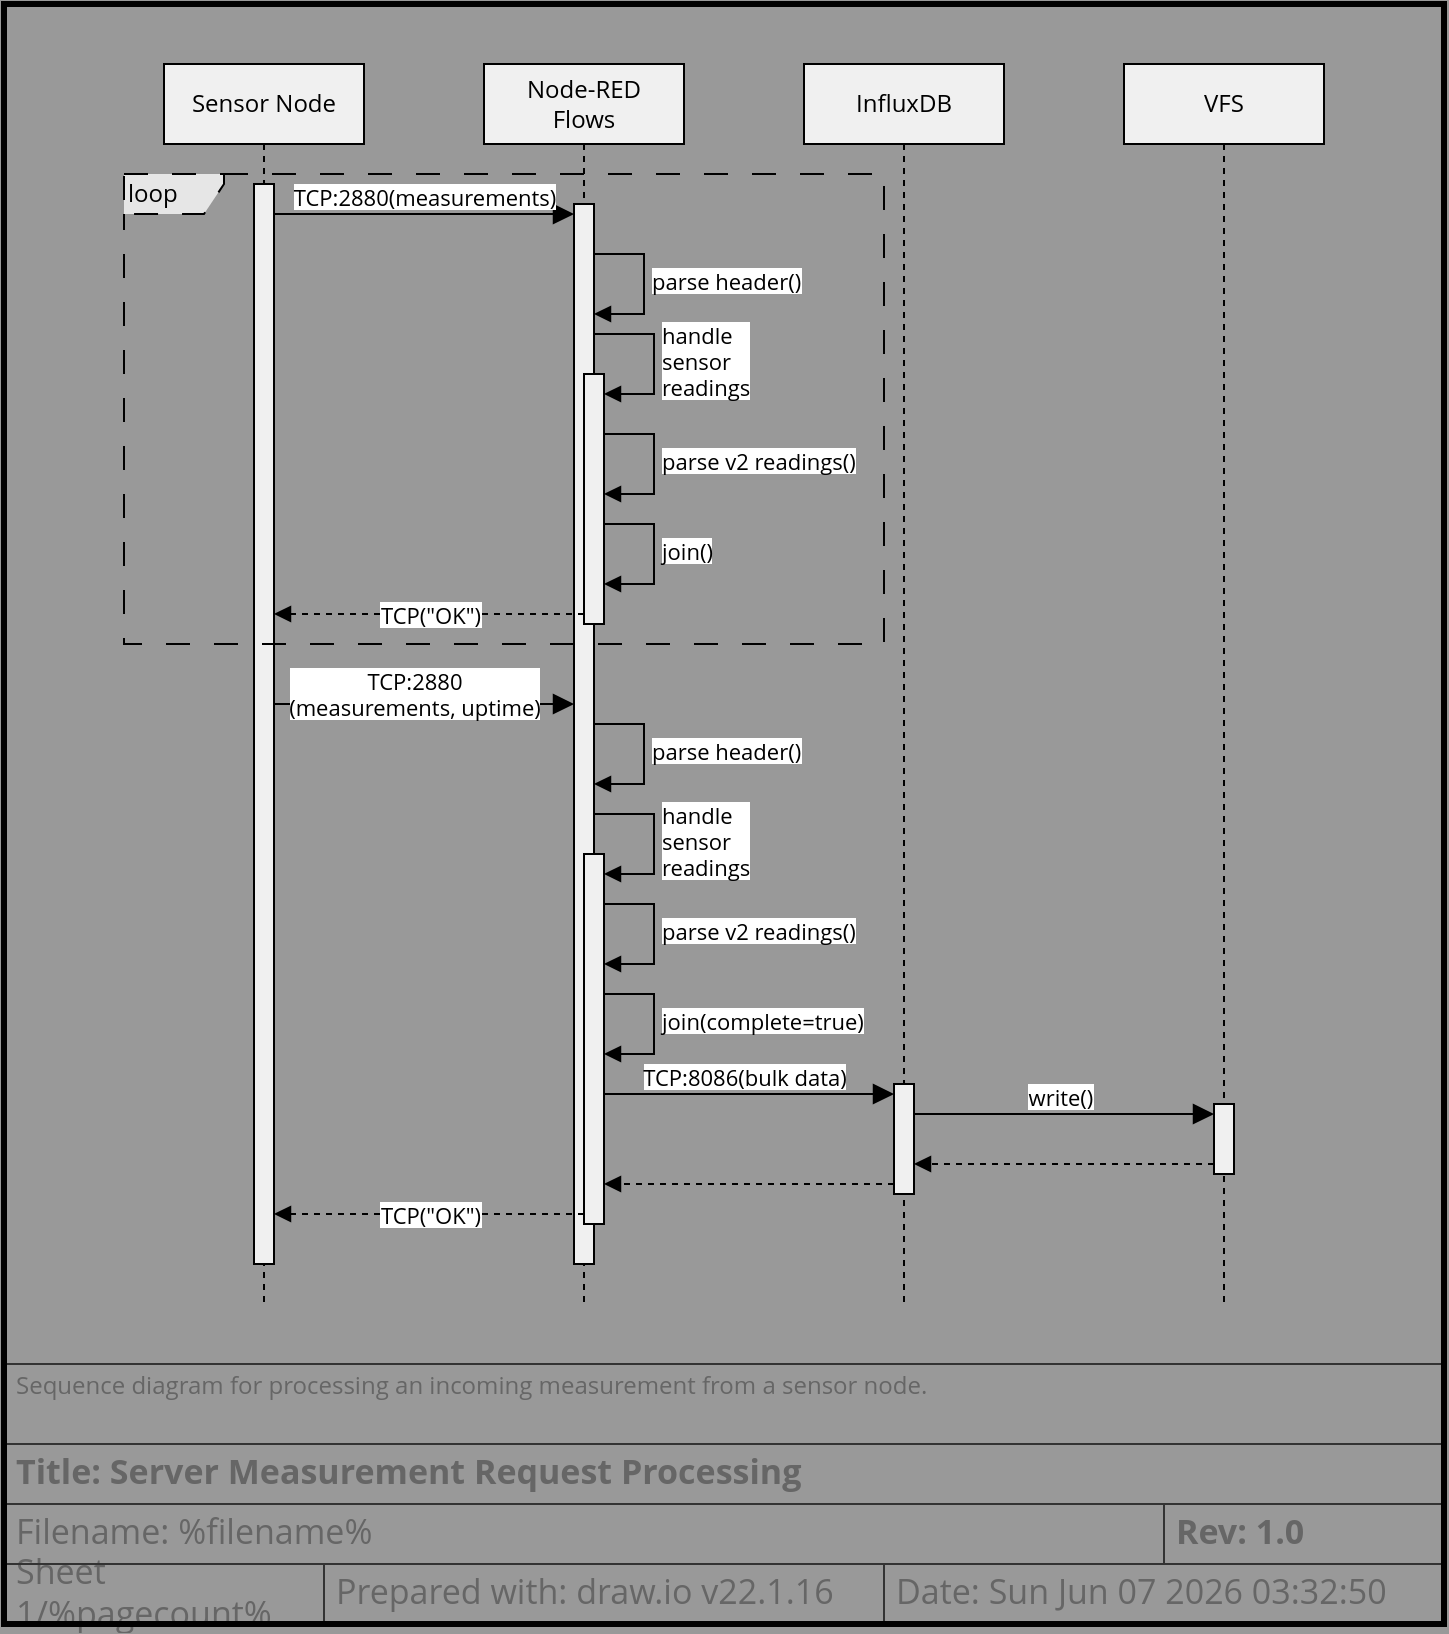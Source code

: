 <mxfile version="22.1.16" type="device">
  <diagram name="Server Measurement Request Processing" id="fo18u6Ch1KVScq3Fo-Wy">
    <mxGraphModel dx="823" dy="1325" grid="1" gridSize="10" guides="1" tooltips="1" connect="1" arrows="1" fold="1" page="1" pageScale="1" pageWidth="800" pageHeight="350" background="#999999" math="0" shadow="0">
      <root>
        <object label="" description="Sequence diagram for processing an incoming measurement from a sensor node." rev="1.0" id="0">
          <mxCell />
        </object>
        <object label="Title Block" id="1">
          <mxCell style="locked=1;" parent="0" />
        </object>
        <mxCell id="h7L3MlKvrl_dhOmhB3lf-10" value="Prepared with: draw.io v22.1.16" style="strokeWidth=1;shadow=0;dashed=0;align=center;html=1;shape=mxgraph.mockup.text.textBox;fontColor=#666666;align=left;fontSize=17;spacingLeft=4;spacingTop=-3;whiteSpace=wrap;strokeColor=#333333;mainText=;fillColor=none;fontFamily=Open Sans;movable=1;resizable=1;rotatable=1;deletable=1;editable=1;locked=0;connectable=1;" parent="1" vertex="1">
          <mxGeometry x="220" y="300" width="280" height="30" as="geometry" />
        </mxCell>
        <object label="&lt;div align=&quot;left&quot;&gt;Sheet %pagenumber%/%pagecount%&lt;/div&gt;" placeholders="1" id="h7L3MlKvrl_dhOmhB3lf-12">
          <mxCell style="strokeWidth=1;shadow=0;dashed=0;align=left;html=1;shape=mxgraph.mockup.text.textBox;fontColor=#666666;align=left;fontSize=17;spacingLeft=4;spacingTop=-3;whiteSpace=wrap;strokeColor=#333333;mainText=;fillColor=none;fontFamily=Open Sans;movable=1;resizable=1;rotatable=1;deletable=1;editable=1;locked=0;connectable=1;" parent="1" vertex="1">
            <mxGeometry x="60" y="300" width="160" height="30" as="geometry" />
          </mxCell>
        </object>
        <object label="Date: &lt;font style=&quot;font-size: 17px;&quot;&gt;%date{ddd mmm dd yyyy HH:MM:ss}%&lt;/font&gt;" placeholders="1" id="h7L3MlKvrl_dhOmhB3lf-13">
          <mxCell style="strokeWidth=1;shadow=0;dashed=0;align=center;html=1;shape=mxgraph.mockup.text.textBox;fontColor=#666666;align=left;fontSize=17;spacingLeft=4;spacingTop=-3;whiteSpace=wrap;strokeColor=#333333;mainText=;fillColor=none;fontFamily=Open Sans;movable=1;resizable=1;rotatable=1;deletable=1;editable=1;locked=0;connectable=1;" parent="1" vertex="1">
            <mxGeometry x="500" y="300" width="280" height="30" as="geometry" />
          </mxCell>
        </object>
        <object label="&lt;b&gt;Title: %page%&lt;/b&gt;" placeholders="1" id="h7L3MlKvrl_dhOmhB3lf-14">
          <mxCell style="strokeWidth=1;shadow=0;dashed=0;align=center;html=1;shape=mxgraph.mockup.text.textBox;fontColor=#666666;align=left;fontSize=17;spacingLeft=4;spacingTop=-3;whiteSpace=wrap;strokeColor=#333333;mainText=;fillColor=none;fontFamily=Open Sans;movable=1;resizable=1;rotatable=1;deletable=1;editable=1;locked=0;connectable=1;" parent="1" vertex="1">
            <mxGeometry x="60" y="240" width="720" height="30" as="geometry" />
          </mxCell>
        </object>
        <object label="Filename: %filename%" placeholders="1" id="h7L3MlKvrl_dhOmhB3lf-15">
          <mxCell style="strokeWidth=1;shadow=0;dashed=0;align=center;html=1;shape=mxgraph.mockup.text.textBox;fontColor=#666666;align=left;fontSize=17;spacingLeft=4;spacingTop=-3;whiteSpace=wrap;strokeColor=#333333;mainText=;fillColor=none;fontFamily=Open Sans;movable=1;resizable=1;rotatable=1;deletable=1;editable=1;locked=0;connectable=1;" parent="1" vertex="1">
            <mxGeometry x="60" y="270" width="580" height="30" as="geometry" />
          </mxCell>
        </object>
        <object label="&lt;div align=&quot;left&quot;&gt;%description%&lt;/div&gt;" placeholders="1" id="h7L3MlKvrl_dhOmhB3lf-16">
          <mxCell style="strokeWidth=1;shadow=0;dashed=0;html=1;shape=mxgraph.mockup.text.textBox;fontColor=#666666;align=left;verticalAlign=top;fontSize=12;spacingLeft=4;spacingTop=-3;whiteSpace=wrap;strokeColor=#333333;mainText=;fillColor=none;fontFamily=Open Sans;movable=1;resizable=1;rotatable=1;deletable=1;editable=1;locked=0;connectable=1;" parent="1" vertex="1">
            <mxGeometry x="60" y="200" width="720" height="40" as="geometry" />
          </mxCell>
        </object>
        <object label="&lt;b&gt;Rev: %rev%&lt;br&gt;&lt;/b&gt;" placeholders="1" id="EyKvBmyPNv_MzgSUc5b6-1">
          <mxCell style="strokeWidth=1;shadow=0;dashed=0;align=center;html=1;shape=mxgraph.mockup.text.textBox;fontColor=#666666;align=left;fontSize=17;spacingLeft=4;spacingTop=-3;whiteSpace=wrap;strokeColor=#333333;mainText=;fillColor=none;fontFamily=Open Sans;movable=1;resizable=1;rotatable=1;deletable=1;editable=1;locked=0;connectable=1;" parent="1" vertex="1">
            <mxGeometry x="640" y="270" width="140" height="30" as="geometry" />
          </mxCell>
        </object>
        <object label="Drawing Frame" id="2jkEU8j2_UPUL1MGRyPS-1">
          <mxCell style="locked=1;" parent="0" />
        </object>
        <mxCell id="2jkEU8j2_UPUL1MGRyPS-2" value="" style="rounded=0;whiteSpace=wrap;html=1;fillColor=none;strokeWidth=3;movable=1;resizable=1;rotatable=1;deletable=1;editable=1;locked=0;connectable=1;" parent="2jkEU8j2_UPUL1MGRyPS-1" vertex="1">
          <mxGeometry x="60" y="-480" width="720" height="810" as="geometry" />
        </mxCell>
        <object label="Document" id="NbdiYjX3MhI7OpqD2NvG-1">
          <mxCell parent="0" />
        </object>
        <mxCell id="7Aj4RmTkRRsbpIWRG7jr-9" value="join()" style="html=1;align=left;spacingLeft=2;endArrow=block;rounded=0;edgeStyle=orthogonalEdgeStyle;curved=0;rounded=0;fontFamily=Open Sans;" parent="NbdiYjX3MhI7OpqD2NvG-1" edge="1">
          <mxGeometry relative="1" as="geometry">
            <mxPoint x="355" y="-220" as="sourcePoint" />
            <Array as="points">
              <mxPoint x="385" y="-190" />
            </Array>
            <mxPoint x="360" y="-190" as="targetPoint" />
          </mxGeometry>
        </mxCell>
        <mxCell id="7Aj4RmTkRRsbpIWRG7jr-8" value="parse v2 readings()" style="html=1;align=left;spacingLeft=2;endArrow=block;rounded=0;edgeStyle=orthogonalEdgeStyle;curved=0;rounded=0;fontFamily=Open Sans;" parent="NbdiYjX3MhI7OpqD2NvG-1" edge="1">
          <mxGeometry relative="1" as="geometry">
            <mxPoint x="355" y="-265" as="sourcePoint" />
            <Array as="points">
              <mxPoint x="385" y="-235" />
            </Array>
            <mxPoint x="360" y="-235" as="targetPoint" />
          </mxGeometry>
        </mxCell>
        <mxCell id="7Aj4RmTkRRsbpIWRG7jr-5" value="parse header()" style="html=1;align=left;spacingLeft=2;endArrow=block;rounded=0;edgeStyle=orthogonalEdgeStyle;curved=0;rounded=0;fontFamily=Open Sans;" parent="NbdiYjX3MhI7OpqD2NvG-1" edge="1">
          <mxGeometry relative="1" as="geometry">
            <mxPoint x="350" y="-355" as="sourcePoint" />
            <Array as="points">
              <mxPoint x="380" y="-325" />
            </Array>
            <mxPoint x="355" y="-325" as="targetPoint" />
          </mxGeometry>
        </mxCell>
        <mxCell id="Iwt6Ft-PqrTWGJXxDrMG-19" value="Sensor Node" style="shape=umlLifeline;perimeter=lifelinePerimeter;whiteSpace=wrap;html=1;container=1;dropTarget=0;collapsible=0;recursiveResize=0;outlineConnect=0;portConstraint=eastwest;newEdgeStyle={&quot;curved&quot;:0,&quot;rounded&quot;:0};fontFamily=Open Sans;fillColor=#F0F0F0;" parent="NbdiYjX3MhI7OpqD2NvG-1" vertex="1">
          <mxGeometry x="140" y="-450" width="100" height="620" as="geometry" />
        </mxCell>
        <mxCell id="7Aj4RmTkRRsbpIWRG7jr-2" value="" style="html=1;points=[[0,0,0,0,5],[0,1,0,0,-5],[1,0,0,0,5],[1,1,0,0,-5]];perimeter=orthogonalPerimeter;outlineConnect=0;targetShapes=umlLifeline;portConstraint=eastwest;newEdgeStyle={&quot;curved&quot;:0,&quot;rounded&quot;:0};fontFamily=Open Sans;fillColor=#F0F0F0;" parent="Iwt6Ft-PqrTWGJXxDrMG-19" vertex="1">
          <mxGeometry x="45" y="60" width="10" height="540" as="geometry" />
        </mxCell>
        <mxCell id="Iwt6Ft-PqrTWGJXxDrMG-20" value="Node-RED&lt;br&gt;Flows" style="shape=umlLifeline;perimeter=lifelinePerimeter;whiteSpace=wrap;html=1;container=1;dropTarget=0;collapsible=0;recursiveResize=0;outlineConnect=0;portConstraint=eastwest;newEdgeStyle={&quot;curved&quot;:0,&quot;rounded&quot;:0};fontFamily=Open Sans;fillColor=#F0F0F0;" parent="NbdiYjX3MhI7OpqD2NvG-1" vertex="1">
          <mxGeometry x="300" y="-450" width="100" height="620" as="geometry" />
        </mxCell>
        <mxCell id="7Aj4RmTkRRsbpIWRG7jr-16" value="parse header()" style="html=1;align=left;spacingLeft=2;endArrow=block;rounded=0;edgeStyle=orthogonalEdgeStyle;curved=0;rounded=0;fontFamily=Open Sans;" parent="Iwt6Ft-PqrTWGJXxDrMG-20" edge="1">
          <mxGeometry relative="1" as="geometry">
            <mxPoint x="50" y="330" as="sourcePoint" />
            <Array as="points">
              <mxPoint x="80" y="360" />
            </Array>
            <mxPoint x="55" y="360" as="targetPoint" />
          </mxGeometry>
        </mxCell>
        <mxCell id="7Aj4RmTkRRsbpIWRG7jr-3" value="" style="html=1;points=[[0,0,0,0,5],[0,1,0,0,-5],[1,0,0,0,5],[1,1,0,0,-5]];perimeter=orthogonalPerimeter;outlineConnect=0;targetShapes=umlLifeline;portConstraint=eastwest;newEdgeStyle={&quot;curved&quot;:0,&quot;rounded&quot;:0};fontFamily=Open Sans;fillColor=#F0F0F0;" parent="Iwt6Ft-PqrTWGJXxDrMG-20" vertex="1">
          <mxGeometry x="45" y="70" width="10" height="530" as="geometry" />
        </mxCell>
        <mxCell id="7Aj4RmTkRRsbpIWRG7jr-6" value="" style="html=1;points=[[0,0,0,0,5],[0,1,0,0,-5],[1,0,0,0,5],[1,1,0,0,-5]];perimeter=orthogonalPerimeter;outlineConnect=0;targetShapes=umlLifeline;portConstraint=eastwest;newEdgeStyle={&quot;curved&quot;:0,&quot;rounded&quot;:0};fillColor=#F0F0F0;fontFamily=Open Sans;" parent="Iwt6Ft-PqrTWGJXxDrMG-20" vertex="1">
          <mxGeometry x="50" y="155" width="10" height="125" as="geometry" />
        </mxCell>
        <mxCell id="7Aj4RmTkRRsbpIWRG7jr-7" value="handle&lt;br&gt;sensor&lt;br&gt;readings" style="html=1;align=left;spacingLeft=2;endArrow=block;rounded=0;edgeStyle=orthogonalEdgeStyle;curved=0;rounded=0;fontFamily=Open Sans;" parent="Iwt6Ft-PqrTWGJXxDrMG-20" target="7Aj4RmTkRRsbpIWRG7jr-6" edge="1">
          <mxGeometry x="0.012" relative="1" as="geometry">
            <mxPoint x="55" y="135" as="sourcePoint" />
            <Array as="points">
              <mxPoint x="85" y="135" />
              <mxPoint x="85" y="165" />
            </Array>
            <mxPoint as="offset" />
          </mxGeometry>
        </mxCell>
        <mxCell id="7Aj4RmTkRRsbpIWRG7jr-14" value="join(complete=true)" style="html=1;align=left;spacingLeft=2;endArrow=block;rounded=0;edgeStyle=orthogonalEdgeStyle;curved=0;rounded=0;fontFamily=Open Sans;" parent="Iwt6Ft-PqrTWGJXxDrMG-20" edge="1">
          <mxGeometry relative="1" as="geometry">
            <mxPoint x="55" y="465" as="sourcePoint" />
            <Array as="points">
              <mxPoint x="85" y="495" />
            </Array>
            <mxPoint x="60" y="495" as="targetPoint" />
          </mxGeometry>
        </mxCell>
        <mxCell id="7Aj4RmTkRRsbpIWRG7jr-15" value="parse v2 readings()" style="html=1;align=left;spacingLeft=2;endArrow=block;rounded=0;edgeStyle=orthogonalEdgeStyle;curved=0;rounded=0;fontFamily=Open Sans;" parent="Iwt6Ft-PqrTWGJXxDrMG-20" edge="1">
          <mxGeometry relative="1" as="geometry">
            <mxPoint x="55" y="420" as="sourcePoint" />
            <Array as="points">
              <mxPoint x="85" y="450" />
            </Array>
            <mxPoint x="60" y="450" as="targetPoint" />
          </mxGeometry>
        </mxCell>
        <mxCell id="7Aj4RmTkRRsbpIWRG7jr-17" value="" style="html=1;points=[[0,0,0,0,5],[0,1,0,0,-5],[1,0,0,0,5],[1,1,0,0,-5]];perimeter=orthogonalPerimeter;outlineConnect=0;targetShapes=umlLifeline;portConstraint=eastwest;newEdgeStyle={&quot;curved&quot;:0,&quot;rounded&quot;:0};fillColor=#F0F0F0;fontFamily=Open Sans;" parent="Iwt6Ft-PqrTWGJXxDrMG-20" vertex="1">
          <mxGeometry x="50" y="395" width="10" height="185" as="geometry" />
        </mxCell>
        <mxCell id="7Aj4RmTkRRsbpIWRG7jr-18" value="handle&lt;br&gt;sensor&lt;br&gt;readings" style="html=1;align=left;spacingLeft=2;endArrow=block;rounded=0;edgeStyle=orthogonalEdgeStyle;curved=0;rounded=0;fontFamily=Open Sans;" parent="Iwt6Ft-PqrTWGJXxDrMG-20" target="7Aj4RmTkRRsbpIWRG7jr-17" edge="1">
          <mxGeometry x="0.012" relative="1" as="geometry">
            <mxPoint x="55" y="375" as="sourcePoint" />
            <Array as="points">
              <mxPoint x="85" y="375" />
              <mxPoint x="85" y="405" />
            </Array>
            <mxPoint as="offset" />
          </mxGeometry>
        </mxCell>
        <mxCell id="Iwt6Ft-PqrTWGJXxDrMG-27" value="TCP:2880(measurements)" style="html=1;verticalAlign=bottom;endArrow=block;endSize=8;curved=0;rounded=0;fontFamily=Open Sans;endFill=1;fontSize=11;entryX=0;entryY=0;entryDx=0;entryDy=5;entryPerimeter=0;" parent="NbdiYjX3MhI7OpqD2NvG-1" source="7Aj4RmTkRRsbpIWRG7jr-2" target="7Aj4RmTkRRsbpIWRG7jr-3" edge="1">
          <mxGeometry width="80" relative="1" as="geometry">
            <mxPoint x="80" y="-365" as="sourcePoint" />
            <mxPoint x="295" y="-365" as="targetPoint" />
            <mxPoint as="offset" />
          </mxGeometry>
        </mxCell>
        <mxCell id="Iwt6Ft-PqrTWGJXxDrMG-33" value="VFS" style="shape=umlLifeline;perimeter=lifelinePerimeter;whiteSpace=wrap;html=1;container=1;dropTarget=0;collapsible=0;recursiveResize=0;outlineConnect=0;portConstraint=eastwest;newEdgeStyle={&quot;curved&quot;:0,&quot;rounded&quot;:0};fontFamily=Open Sans;fillColor=#F0F0F0;" parent="NbdiYjX3MhI7OpqD2NvG-1" vertex="1">
          <mxGeometry x="620" y="-450" width="100" height="620" as="geometry" />
        </mxCell>
        <mxCell id="7Aj4RmTkRRsbpIWRG7jr-21" value="" style="html=1;points=[[0,0,0,0,5],[0,1,0,0,-5],[1,0,0,0,5],[1,1,0,0,-5]];perimeter=orthogonalPerimeter;outlineConnect=0;targetShapes=umlLifeline;portConstraint=eastwest;newEdgeStyle={&quot;curved&quot;:0,&quot;rounded&quot;:0};fontFamily=Open Sans;fillColor=#F0F0F0;" parent="Iwt6Ft-PqrTWGJXxDrMG-33" vertex="1">
          <mxGeometry x="45" y="520" width="10" height="35" as="geometry" />
        </mxCell>
        <mxCell id="X4nFBjzq5EHVSmgv_8_O-9" value="InfluxDB" style="shape=umlLifeline;perimeter=lifelinePerimeter;whiteSpace=wrap;html=1;container=1;dropTarget=0;collapsible=0;recursiveResize=0;outlineConnect=0;portConstraint=eastwest;newEdgeStyle={&quot;curved&quot;:0,&quot;rounded&quot;:0};fontFamily=Open Sans;fillColor=#F0F0F0;" parent="NbdiYjX3MhI7OpqD2NvG-1" vertex="1">
          <mxGeometry x="460" y="-450" width="100" height="620" as="geometry" />
        </mxCell>
        <mxCell id="Iwt6Ft-PqrTWGJXxDrMG-60" value="" style="html=1;points=[[0,0,0,0,5],[0,1,0,0,-5],[1,0,0,0,5],[1,1,0,0,-5]];perimeter=orthogonalPerimeter;outlineConnect=0;targetShapes=umlLifeline;portConstraint=eastwest;newEdgeStyle={&quot;curved&quot;:0,&quot;rounded&quot;:0};fontFamily=Open Sans;fillColor=#F0F0F0;" parent="X4nFBjzq5EHVSmgv_8_O-9" vertex="1">
          <mxGeometry x="45" y="510" width="10" height="55" as="geometry" />
        </mxCell>
        <mxCell id="X4nFBjzq5EHVSmgv_8_O-20" value="TCP(&quot;OK&quot;)" style="rounded=0;orthogonalLoop=1;jettySize=auto;html=1;dashed=1;endArrow=block;endFill=1;exitX=0;exitY=1;exitDx=0;exitDy=-5;exitPerimeter=0;fontFamily=Open Sans;" parent="NbdiYjX3MhI7OpqD2NvG-1" source="7Aj4RmTkRRsbpIWRG7jr-6" target="7Aj4RmTkRRsbpIWRG7jr-2" edge="1">
          <mxGeometry relative="1" as="geometry">
            <mxPoint x="340" y="-180" as="sourcePoint" />
            <mxPoint x="155" y="-180" as="targetPoint" />
          </mxGeometry>
        </mxCell>
        <mxCell id="7Aj4RmTkRRsbpIWRG7jr-11" value="loop" style="shape=umlFrame;whiteSpace=wrap;html=1;pointerEvents=0;fillColor=#E6E6E6;width=50;height=20;fontFamily=Open Sans;dashed=1;align=left;dashPattern=12 12;" parent="NbdiYjX3MhI7OpqD2NvG-1" vertex="1">
          <mxGeometry x="120" y="-395" width="380" height="235" as="geometry" />
        </mxCell>
        <mxCell id="7Aj4RmTkRRsbpIWRG7jr-12" value="TCP:2880&lt;br&gt;(measurements, uptime)" style="html=1;verticalAlign=bottom;endArrow=block;endSize=8;curved=0;rounded=0;fontFamily=Open Sans;endFill=1;fontSize=11;" parent="NbdiYjX3MhI7OpqD2NvG-1" source="7Aj4RmTkRRsbpIWRG7jr-2" target="7Aj4RmTkRRsbpIWRG7jr-3" edge="1">
          <mxGeometry x="-0.067" y="-10" width="80" relative="1" as="geometry">
            <mxPoint x="200" y="-120" as="sourcePoint" />
            <mxPoint x="350" y="-120" as="targetPoint" />
            <mxPoint as="offset" />
            <Array as="points">
              <mxPoint x="265" y="-130" />
            </Array>
          </mxGeometry>
        </mxCell>
        <mxCell id="7Aj4RmTkRRsbpIWRG7jr-19" value="TCP(&quot;OK&quot;)" style="rounded=0;orthogonalLoop=1;jettySize=auto;html=1;dashed=1;endArrow=block;endFill=1;exitX=0;exitY=1;exitDx=0;exitDy=-5;exitPerimeter=0;fontFamily=Open Sans;" parent="NbdiYjX3MhI7OpqD2NvG-1" source="7Aj4RmTkRRsbpIWRG7jr-17" target="7Aj4RmTkRRsbpIWRG7jr-2" edge="1">
          <mxGeometry relative="1" as="geometry">
            <mxPoint x="340" y="60" as="sourcePoint" />
            <mxPoint x="195" y="70" as="targetPoint" />
          </mxGeometry>
        </mxCell>
        <mxCell id="7Aj4RmTkRRsbpIWRG7jr-20" value="TCP:8086(bulk data)" style="html=1;verticalAlign=bottom;endArrow=block;endSize=8;curved=0;rounded=0;fontFamily=Open Sans;endFill=1;fontSize=11;entryX=0;entryY=0;entryDx=0;entryDy=5;entryPerimeter=0;" parent="NbdiYjX3MhI7OpqD2NvG-1" source="7Aj4RmTkRRsbpIWRG7jr-17" target="Iwt6Ft-PqrTWGJXxDrMG-60" edge="1">
          <mxGeometry x="-0.035" width="80" relative="1" as="geometry">
            <mxPoint x="355" y="85" as="sourcePoint" />
            <mxPoint x="505" y="85" as="targetPoint" />
            <mxPoint as="offset" />
          </mxGeometry>
        </mxCell>
        <mxCell id="7Aj4RmTkRRsbpIWRG7jr-23" value="write()" style="html=1;verticalAlign=bottom;endArrow=block;endSize=8;curved=0;rounded=0;fontFamily=Open Sans;endFill=1;fontSize=11;entryX=0;entryY=0;entryDx=0;entryDy=5;entryPerimeter=0;" parent="NbdiYjX3MhI7OpqD2NvG-1" source="Iwt6Ft-PqrTWGJXxDrMG-60" target="7Aj4RmTkRRsbpIWRG7jr-21" edge="1">
          <mxGeometry x="-0.035" width="80" relative="1" as="geometry">
            <mxPoint x="365" y="75" as="sourcePoint" />
            <mxPoint x="510" y="75" as="targetPoint" />
            <mxPoint as="offset" />
          </mxGeometry>
        </mxCell>
        <mxCell id="7Aj4RmTkRRsbpIWRG7jr-24" value="" style="rounded=0;orthogonalLoop=1;jettySize=auto;html=1;dashed=1;endArrow=block;endFill=1;exitX=0;exitY=1;exitDx=0;exitDy=-5;exitPerimeter=0;fontFamily=Open Sans;" parent="NbdiYjX3MhI7OpqD2NvG-1" source="7Aj4RmTkRRsbpIWRG7jr-21" target="Iwt6Ft-PqrTWGJXxDrMG-60" edge="1">
          <mxGeometry relative="1" as="geometry">
            <mxPoint x="655" y="115" as="sourcePoint" />
            <mxPoint x="500" y="115" as="targetPoint" />
          </mxGeometry>
        </mxCell>
        <mxCell id="7Aj4RmTkRRsbpIWRG7jr-25" value="" style="rounded=0;orthogonalLoop=1;jettySize=auto;html=1;dashed=1;endArrow=block;endFill=1;exitX=0;exitY=1;exitDx=0;exitDy=-5;exitPerimeter=0;fontFamily=Open Sans;" parent="NbdiYjX3MhI7OpqD2NvG-1" source="Iwt6Ft-PqrTWGJXxDrMG-60" target="7Aj4RmTkRRsbpIWRG7jr-17" edge="1">
          <mxGeometry relative="1" as="geometry">
            <mxPoint x="500" y="115" as="sourcePoint" />
            <mxPoint x="350" y="115" as="targetPoint" />
          </mxGeometry>
        </mxCell>
      </root>
    </mxGraphModel>
  </diagram>
</mxfile>
